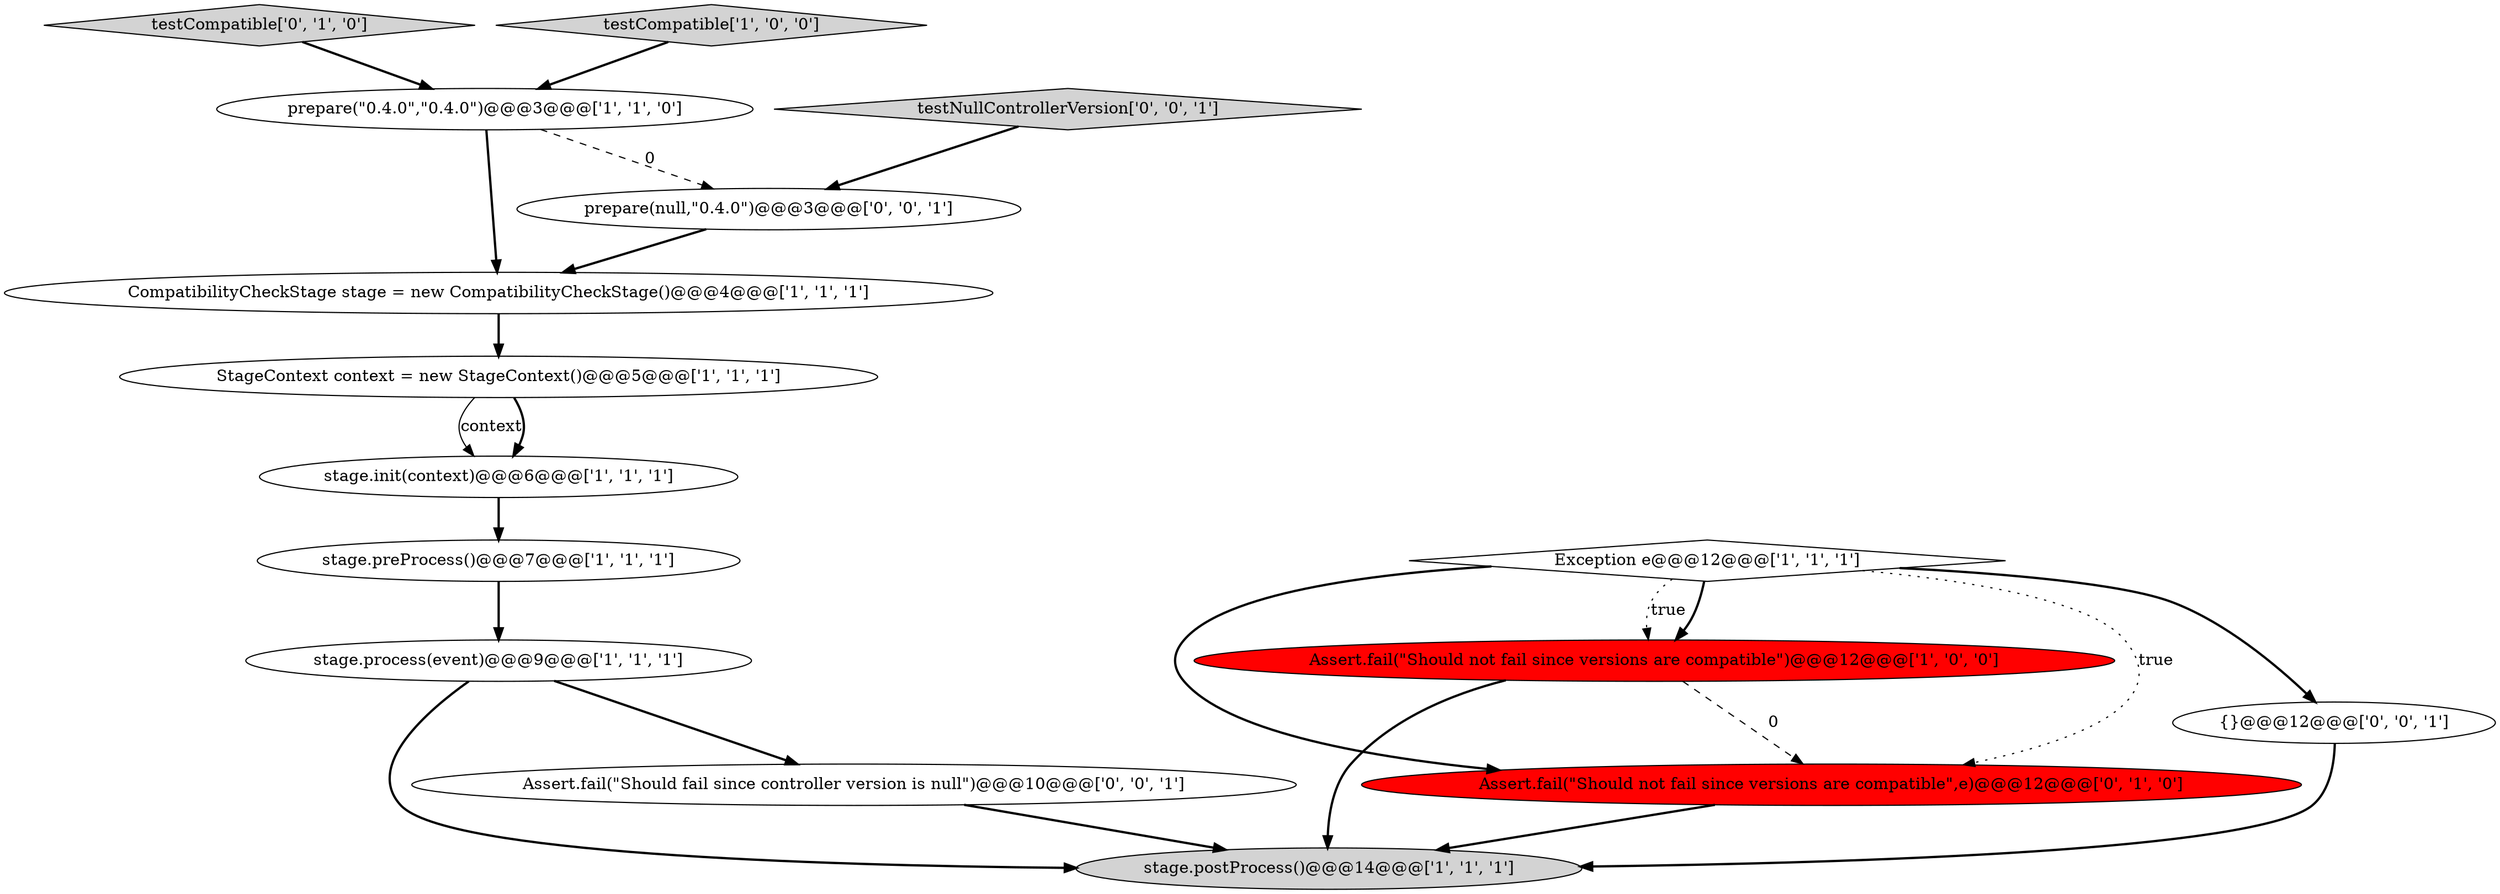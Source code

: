 digraph {
8 [style = filled, label = "Assert.fail(\"Should not fail since versions are compatible\")@@@12@@@['1', '0', '0']", fillcolor = red, shape = ellipse image = "AAA1AAABBB1BBB"];
3 [style = filled, label = "stage.process(event)@@@9@@@['1', '1', '1']", fillcolor = white, shape = ellipse image = "AAA0AAABBB1BBB"];
0 [style = filled, label = "StageContext context = new StageContext()@@@5@@@['1', '1', '1']", fillcolor = white, shape = ellipse image = "AAA0AAABBB1BBB"];
9 [style = filled, label = "prepare(\"0.4.0\",\"0.4.0\")@@@3@@@['1', '1', '0']", fillcolor = white, shape = ellipse image = "AAA0AAABBB1BBB"];
11 [style = filled, label = "testCompatible['0', '1', '0']", fillcolor = lightgray, shape = diamond image = "AAA0AAABBB2BBB"];
7 [style = filled, label = "Exception e@@@12@@@['1', '1', '1']", fillcolor = white, shape = diamond image = "AAA0AAABBB1BBB"];
1 [style = filled, label = "stage.init(context)@@@6@@@['1', '1', '1']", fillcolor = white, shape = ellipse image = "AAA0AAABBB1BBB"];
13 [style = filled, label = "prepare(null,\"0.4.0\")@@@3@@@['0', '0', '1']", fillcolor = white, shape = ellipse image = "AAA0AAABBB3BBB"];
4 [style = filled, label = "testCompatible['1', '0', '0']", fillcolor = lightgray, shape = diamond image = "AAA0AAABBB1BBB"];
14 [style = filled, label = "Assert.fail(\"Should fail since controller version is null\")@@@10@@@['0', '0', '1']", fillcolor = white, shape = ellipse image = "AAA0AAABBB3BBB"];
15 [style = filled, label = "testNullControllerVersion['0', '0', '1']", fillcolor = lightgray, shape = diamond image = "AAA0AAABBB3BBB"];
2 [style = filled, label = "stage.preProcess()@@@7@@@['1', '1', '1']", fillcolor = white, shape = ellipse image = "AAA0AAABBB1BBB"];
6 [style = filled, label = "CompatibilityCheckStage stage = new CompatibilityCheckStage()@@@4@@@['1', '1', '1']", fillcolor = white, shape = ellipse image = "AAA0AAABBB1BBB"];
5 [style = filled, label = "stage.postProcess()@@@14@@@['1', '1', '1']", fillcolor = lightgray, shape = ellipse image = "AAA0AAABBB1BBB"];
12 [style = filled, label = "{}@@@12@@@['0', '0', '1']", fillcolor = white, shape = ellipse image = "AAA0AAABBB3BBB"];
10 [style = filled, label = "Assert.fail(\"Should not fail since versions are compatible\",e)@@@12@@@['0', '1', '0']", fillcolor = red, shape = ellipse image = "AAA1AAABBB2BBB"];
4->9 [style = bold, label=""];
15->13 [style = bold, label=""];
7->10 [style = dotted, label="true"];
8->10 [style = dashed, label="0"];
12->5 [style = bold, label=""];
7->10 [style = bold, label=""];
7->12 [style = bold, label=""];
2->3 [style = bold, label=""];
3->14 [style = bold, label=""];
6->0 [style = bold, label=""];
7->8 [style = bold, label=""];
11->9 [style = bold, label=""];
9->6 [style = bold, label=""];
0->1 [style = solid, label="context"];
3->5 [style = bold, label=""];
10->5 [style = bold, label=""];
8->5 [style = bold, label=""];
0->1 [style = bold, label=""];
9->13 [style = dashed, label="0"];
1->2 [style = bold, label=""];
13->6 [style = bold, label=""];
7->8 [style = dotted, label="true"];
14->5 [style = bold, label=""];
}
